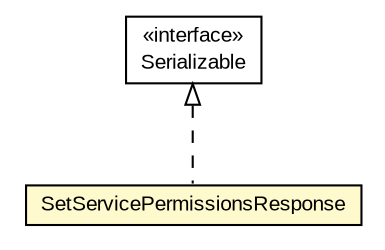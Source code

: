 #!/usr/local/bin/dot
#
# Class diagram 
# Generated by UMLGraph version R5_6-24-gf6e263 (http://www.umlgraph.org/)
#

digraph G {
	edge [fontname="arial",fontsize=10,labelfontname="arial",labelfontsize=10];
	node [fontname="arial",fontsize=10,shape=plaintext];
	nodesep=0.25;
	ranksep=0.5;
	// org.miloss.fgsms.services.interfaces.policyconfiguration.SetServicePermissionsResponse
	c1122499 [label=<<table title="org.miloss.fgsms.services.interfaces.policyconfiguration.SetServicePermissionsResponse" border="0" cellborder="1" cellspacing="0" cellpadding="2" port="p" bgcolor="lemonChiffon" href="./SetServicePermissionsResponse.html">
		<tr><td><table border="0" cellspacing="0" cellpadding="1">
<tr><td align="center" balign="center"> SetServicePermissionsResponse </td></tr>
		</table></td></tr>
		</table>>, URL="./SetServicePermissionsResponse.html", fontname="arial", fontcolor="black", fontsize=10.0];
	//org.miloss.fgsms.services.interfaces.policyconfiguration.SetServicePermissionsResponse implements java.io.Serializable
	c1123226:p -> c1122499:p [dir=back,arrowtail=empty,style=dashed];
	// java.io.Serializable
	c1123226 [label=<<table title="java.io.Serializable" border="0" cellborder="1" cellspacing="0" cellpadding="2" port="p" href="http://java.sun.com/j2se/1.4.2/docs/api/java/io/Serializable.html">
		<tr><td><table border="0" cellspacing="0" cellpadding="1">
<tr><td align="center" balign="center"> &#171;interface&#187; </td></tr>
<tr><td align="center" balign="center"> Serializable </td></tr>
		</table></td></tr>
		</table>>, URL="http://java.sun.com/j2se/1.4.2/docs/api/java/io/Serializable.html", fontname="arial", fontcolor="black", fontsize=10.0];
}

